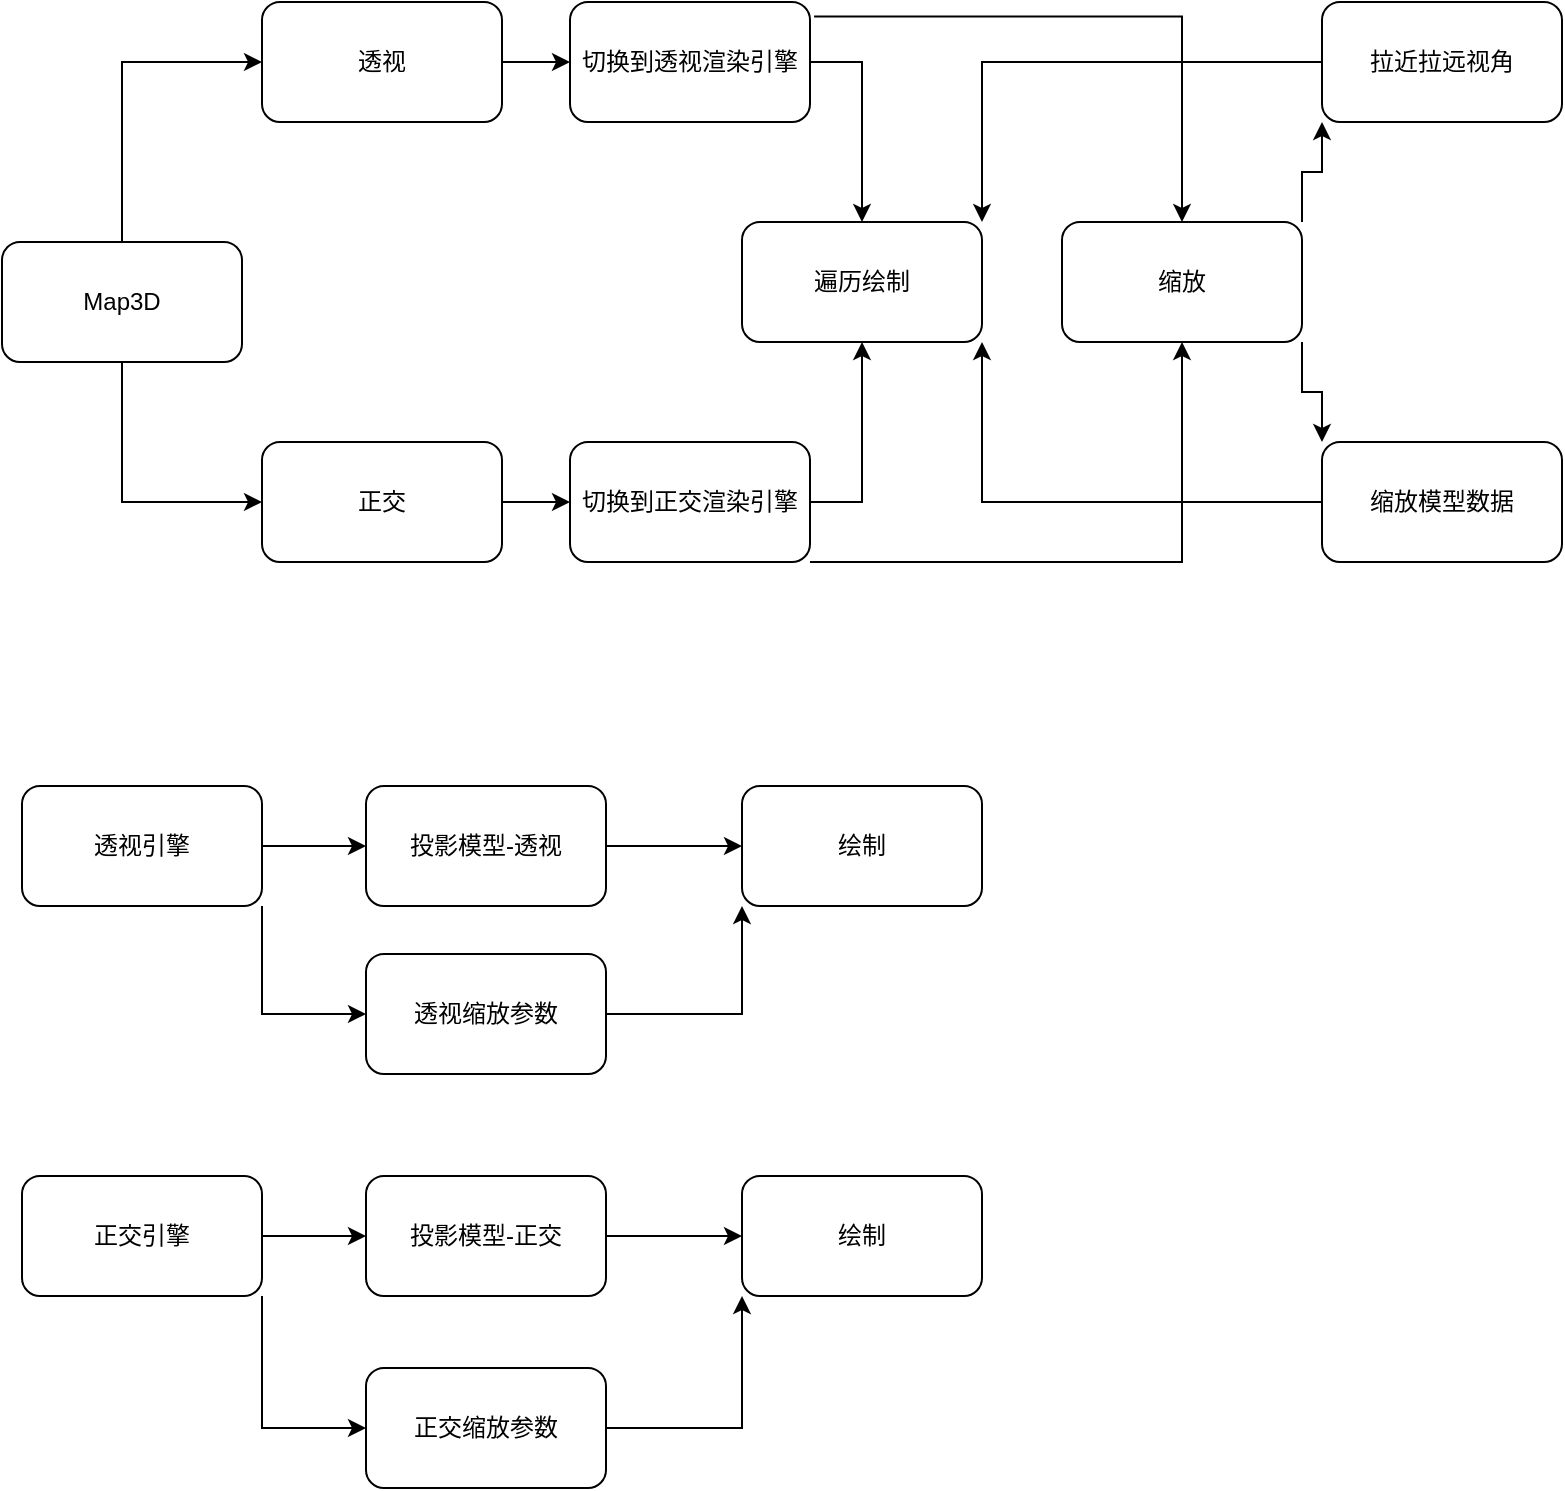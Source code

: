 <mxfile version="21.0.8" type="github">
  <diagram name="第 1 页" id="uBfMxkbvfdgbgOhgJpBx">
    <mxGraphModel dx="983" dy="424" grid="0" gridSize="10" guides="1" tooltips="1" connect="1" arrows="1" fold="1" page="1" pageScale="1" pageWidth="827" pageHeight="1169" math="0" shadow="0">
      <root>
        <mxCell id="0" />
        <mxCell id="1" parent="0" />
        <mxCell id="19eJ6WoHVCUDTKyFD7kp-9" style="edgeStyle=orthogonalEdgeStyle;rounded=0;orthogonalLoop=1;jettySize=auto;html=1;exitX=1;exitY=0.5;exitDx=0;exitDy=0;entryX=0;entryY=0.5;entryDx=0;entryDy=0;" edge="1" parent="1" source="19eJ6WoHVCUDTKyFD7kp-1" target="19eJ6WoHVCUDTKyFD7kp-8">
          <mxGeometry relative="1" as="geometry" />
        </mxCell>
        <mxCell id="19eJ6WoHVCUDTKyFD7kp-1" value="透视" style="rounded=1;whiteSpace=wrap;html=1;" vertex="1" parent="1">
          <mxGeometry x="140" y="40" width="120" height="60" as="geometry" />
        </mxCell>
        <mxCell id="19eJ6WoHVCUDTKyFD7kp-11" style="edgeStyle=orthogonalEdgeStyle;rounded=0;orthogonalLoop=1;jettySize=auto;html=1;exitX=1;exitY=0.5;exitDx=0;exitDy=0;entryX=0;entryY=0.5;entryDx=0;entryDy=0;" edge="1" parent="1" source="19eJ6WoHVCUDTKyFD7kp-2" target="19eJ6WoHVCUDTKyFD7kp-10">
          <mxGeometry relative="1" as="geometry" />
        </mxCell>
        <mxCell id="19eJ6WoHVCUDTKyFD7kp-2" value="正交" style="rounded=1;whiteSpace=wrap;html=1;" vertex="1" parent="1">
          <mxGeometry x="140" y="260" width="120" height="60" as="geometry" />
        </mxCell>
        <mxCell id="19eJ6WoHVCUDTKyFD7kp-6" style="edgeStyle=orthogonalEdgeStyle;rounded=0;orthogonalLoop=1;jettySize=auto;html=1;exitX=0.5;exitY=0;exitDx=0;exitDy=0;entryX=0;entryY=0.5;entryDx=0;entryDy=0;" edge="1" parent="1" source="19eJ6WoHVCUDTKyFD7kp-5" target="19eJ6WoHVCUDTKyFD7kp-1">
          <mxGeometry relative="1" as="geometry" />
        </mxCell>
        <mxCell id="19eJ6WoHVCUDTKyFD7kp-7" style="edgeStyle=orthogonalEdgeStyle;rounded=0;orthogonalLoop=1;jettySize=auto;html=1;exitX=0.5;exitY=1;exitDx=0;exitDy=0;entryX=0;entryY=0.5;entryDx=0;entryDy=0;" edge="1" parent="1" source="19eJ6WoHVCUDTKyFD7kp-5" target="19eJ6WoHVCUDTKyFD7kp-2">
          <mxGeometry relative="1" as="geometry" />
        </mxCell>
        <mxCell id="19eJ6WoHVCUDTKyFD7kp-5" value="Map3D" style="rounded=1;whiteSpace=wrap;html=1;" vertex="1" parent="1">
          <mxGeometry x="10" y="160" width="120" height="60" as="geometry" />
        </mxCell>
        <mxCell id="19eJ6WoHVCUDTKyFD7kp-13" style="edgeStyle=orthogonalEdgeStyle;rounded=0;orthogonalLoop=1;jettySize=auto;html=1;exitX=1;exitY=0.5;exitDx=0;exitDy=0;" edge="1" parent="1" source="19eJ6WoHVCUDTKyFD7kp-8" target="19eJ6WoHVCUDTKyFD7kp-12">
          <mxGeometry relative="1" as="geometry" />
        </mxCell>
        <mxCell id="19eJ6WoHVCUDTKyFD7kp-16" style="edgeStyle=orthogonalEdgeStyle;rounded=0;orthogonalLoop=1;jettySize=auto;html=1;exitX=1.017;exitY=0.121;exitDx=0;exitDy=0;exitPerimeter=0;" edge="1" parent="1" source="19eJ6WoHVCUDTKyFD7kp-8" target="19eJ6WoHVCUDTKyFD7kp-15">
          <mxGeometry relative="1" as="geometry" />
        </mxCell>
        <mxCell id="19eJ6WoHVCUDTKyFD7kp-8" value="切换到透视渲染引擎" style="rounded=1;whiteSpace=wrap;html=1;" vertex="1" parent="1">
          <mxGeometry x="294" y="40" width="120" height="60" as="geometry" />
        </mxCell>
        <mxCell id="19eJ6WoHVCUDTKyFD7kp-14" style="edgeStyle=orthogonalEdgeStyle;rounded=0;orthogonalLoop=1;jettySize=auto;html=1;exitX=1;exitY=0.5;exitDx=0;exitDy=0;entryX=0.5;entryY=1;entryDx=0;entryDy=0;" edge="1" parent="1" source="19eJ6WoHVCUDTKyFD7kp-10" target="19eJ6WoHVCUDTKyFD7kp-12">
          <mxGeometry relative="1" as="geometry" />
        </mxCell>
        <mxCell id="19eJ6WoHVCUDTKyFD7kp-34" style="edgeStyle=orthogonalEdgeStyle;rounded=0;orthogonalLoop=1;jettySize=auto;html=1;exitX=1;exitY=1;exitDx=0;exitDy=0;entryX=0.5;entryY=1;entryDx=0;entryDy=0;" edge="1" parent="1" source="19eJ6WoHVCUDTKyFD7kp-10" target="19eJ6WoHVCUDTKyFD7kp-15">
          <mxGeometry relative="1" as="geometry">
            <Array as="points">
              <mxPoint x="600" y="320" />
            </Array>
          </mxGeometry>
        </mxCell>
        <mxCell id="19eJ6WoHVCUDTKyFD7kp-10" value="切换到正交渲染引擎" style="rounded=1;whiteSpace=wrap;html=1;" vertex="1" parent="1">
          <mxGeometry x="294" y="260" width="120" height="60" as="geometry" />
        </mxCell>
        <mxCell id="19eJ6WoHVCUDTKyFD7kp-12" value="遍历绘制" style="rounded=1;whiteSpace=wrap;html=1;" vertex="1" parent="1">
          <mxGeometry x="380" y="150" width="120" height="60" as="geometry" />
        </mxCell>
        <mxCell id="19eJ6WoHVCUDTKyFD7kp-25" style="edgeStyle=orthogonalEdgeStyle;rounded=0;orthogonalLoop=1;jettySize=auto;html=1;exitX=1;exitY=1;exitDx=0;exitDy=0;entryX=0;entryY=0;entryDx=0;entryDy=0;" edge="1" parent="1" source="19eJ6WoHVCUDTKyFD7kp-15" target="19eJ6WoHVCUDTKyFD7kp-22">
          <mxGeometry relative="1" as="geometry" />
        </mxCell>
        <mxCell id="19eJ6WoHVCUDTKyFD7kp-27" style="edgeStyle=orthogonalEdgeStyle;rounded=0;orthogonalLoop=1;jettySize=auto;html=1;exitX=1;exitY=0;exitDx=0;exitDy=0;entryX=0;entryY=1;entryDx=0;entryDy=0;" edge="1" parent="1" source="19eJ6WoHVCUDTKyFD7kp-15" target="19eJ6WoHVCUDTKyFD7kp-17">
          <mxGeometry relative="1" as="geometry" />
        </mxCell>
        <mxCell id="19eJ6WoHVCUDTKyFD7kp-15" value="缩放" style="rounded=1;whiteSpace=wrap;html=1;" vertex="1" parent="1">
          <mxGeometry x="540" y="150" width="120" height="60" as="geometry" />
        </mxCell>
        <mxCell id="19eJ6WoHVCUDTKyFD7kp-30" style="edgeStyle=orthogonalEdgeStyle;rounded=0;orthogonalLoop=1;jettySize=auto;html=1;exitX=0;exitY=0.5;exitDx=0;exitDy=0;entryX=1;entryY=0;entryDx=0;entryDy=0;" edge="1" parent="1" source="19eJ6WoHVCUDTKyFD7kp-17" target="19eJ6WoHVCUDTKyFD7kp-12">
          <mxGeometry relative="1" as="geometry" />
        </mxCell>
        <mxCell id="19eJ6WoHVCUDTKyFD7kp-17" value="拉近拉远视角" style="rounded=1;whiteSpace=wrap;html=1;" vertex="1" parent="1">
          <mxGeometry x="670" y="40" width="120" height="60" as="geometry" />
        </mxCell>
        <mxCell id="19eJ6WoHVCUDTKyFD7kp-31" style="edgeStyle=orthogonalEdgeStyle;rounded=0;orthogonalLoop=1;jettySize=auto;html=1;exitX=0;exitY=0.5;exitDx=0;exitDy=0;entryX=1;entryY=1;entryDx=0;entryDy=0;" edge="1" parent="1" source="19eJ6WoHVCUDTKyFD7kp-22" target="19eJ6WoHVCUDTKyFD7kp-12">
          <mxGeometry relative="1" as="geometry" />
        </mxCell>
        <mxCell id="19eJ6WoHVCUDTKyFD7kp-22" value="缩放模型数据" style="rounded=1;whiteSpace=wrap;html=1;" vertex="1" parent="1">
          <mxGeometry x="670" y="260" width="120" height="60" as="geometry" />
        </mxCell>
        <mxCell id="19eJ6WoHVCUDTKyFD7kp-38" style="edgeStyle=orthogonalEdgeStyle;rounded=0;orthogonalLoop=1;jettySize=auto;html=1;exitX=1;exitY=0.5;exitDx=0;exitDy=0;entryX=0;entryY=0.5;entryDx=0;entryDy=0;" edge="1" parent="1" source="19eJ6WoHVCUDTKyFD7kp-35" target="19eJ6WoHVCUDTKyFD7kp-37">
          <mxGeometry relative="1" as="geometry" />
        </mxCell>
        <mxCell id="19eJ6WoHVCUDTKyFD7kp-45" style="edgeStyle=orthogonalEdgeStyle;rounded=0;orthogonalLoop=1;jettySize=auto;html=1;exitX=1;exitY=1;exitDx=0;exitDy=0;entryX=0;entryY=0.5;entryDx=0;entryDy=0;" edge="1" parent="1" source="19eJ6WoHVCUDTKyFD7kp-35" target="19eJ6WoHVCUDTKyFD7kp-41">
          <mxGeometry relative="1" as="geometry" />
        </mxCell>
        <mxCell id="19eJ6WoHVCUDTKyFD7kp-35" value="透视引擎" style="rounded=1;whiteSpace=wrap;html=1;" vertex="1" parent="1">
          <mxGeometry x="20" y="432" width="120" height="60" as="geometry" />
        </mxCell>
        <mxCell id="19eJ6WoHVCUDTKyFD7kp-40" style="edgeStyle=orthogonalEdgeStyle;rounded=0;orthogonalLoop=1;jettySize=auto;html=1;exitX=1;exitY=0.5;exitDx=0;exitDy=0;" edge="1" parent="1" source="19eJ6WoHVCUDTKyFD7kp-36" target="19eJ6WoHVCUDTKyFD7kp-39">
          <mxGeometry relative="1" as="geometry" />
        </mxCell>
        <mxCell id="19eJ6WoHVCUDTKyFD7kp-47" style="edgeStyle=orthogonalEdgeStyle;rounded=0;orthogonalLoop=1;jettySize=auto;html=1;exitX=1;exitY=1;exitDx=0;exitDy=0;entryX=0;entryY=0.5;entryDx=0;entryDy=0;" edge="1" parent="1" source="19eJ6WoHVCUDTKyFD7kp-36" target="19eJ6WoHVCUDTKyFD7kp-44">
          <mxGeometry relative="1" as="geometry" />
        </mxCell>
        <mxCell id="19eJ6WoHVCUDTKyFD7kp-36" value="正交引擎" style="rounded=1;whiteSpace=wrap;html=1;" vertex="1" parent="1">
          <mxGeometry x="20" y="627" width="120" height="60" as="geometry" />
        </mxCell>
        <mxCell id="19eJ6WoHVCUDTKyFD7kp-43" style="edgeStyle=orthogonalEdgeStyle;rounded=0;orthogonalLoop=1;jettySize=auto;html=1;exitX=1;exitY=0.5;exitDx=0;exitDy=0;entryX=0;entryY=0.5;entryDx=0;entryDy=0;" edge="1" parent="1" source="19eJ6WoHVCUDTKyFD7kp-37" target="19eJ6WoHVCUDTKyFD7kp-42">
          <mxGeometry relative="1" as="geometry" />
        </mxCell>
        <mxCell id="19eJ6WoHVCUDTKyFD7kp-37" value="投影模型-透视" style="rounded=1;whiteSpace=wrap;html=1;" vertex="1" parent="1">
          <mxGeometry x="192" y="432" width="120" height="60" as="geometry" />
        </mxCell>
        <mxCell id="19eJ6WoHVCUDTKyFD7kp-49" style="edgeStyle=orthogonalEdgeStyle;rounded=0;orthogonalLoop=1;jettySize=auto;html=1;exitX=1;exitY=0.5;exitDx=0;exitDy=0;" edge="1" parent="1" source="19eJ6WoHVCUDTKyFD7kp-39" target="19eJ6WoHVCUDTKyFD7kp-48">
          <mxGeometry relative="1" as="geometry" />
        </mxCell>
        <mxCell id="19eJ6WoHVCUDTKyFD7kp-39" value="投影模型-正交" style="rounded=1;whiteSpace=wrap;html=1;" vertex="1" parent="1">
          <mxGeometry x="192" y="627" width="120" height="60" as="geometry" />
        </mxCell>
        <mxCell id="19eJ6WoHVCUDTKyFD7kp-46" style="edgeStyle=orthogonalEdgeStyle;rounded=0;orthogonalLoop=1;jettySize=auto;html=1;exitX=1;exitY=0.5;exitDx=0;exitDy=0;entryX=0;entryY=1;entryDx=0;entryDy=0;" edge="1" parent="1" source="19eJ6WoHVCUDTKyFD7kp-41" target="19eJ6WoHVCUDTKyFD7kp-42">
          <mxGeometry relative="1" as="geometry" />
        </mxCell>
        <mxCell id="19eJ6WoHVCUDTKyFD7kp-41" value="透视缩放参数" style="rounded=1;whiteSpace=wrap;html=1;" vertex="1" parent="1">
          <mxGeometry x="192" y="516" width="120" height="60" as="geometry" />
        </mxCell>
        <mxCell id="19eJ6WoHVCUDTKyFD7kp-42" value="绘制" style="rounded=1;whiteSpace=wrap;html=1;" vertex="1" parent="1">
          <mxGeometry x="380" y="432" width="120" height="60" as="geometry" />
        </mxCell>
        <mxCell id="19eJ6WoHVCUDTKyFD7kp-53" style="edgeStyle=orthogonalEdgeStyle;rounded=0;orthogonalLoop=1;jettySize=auto;html=1;exitX=1;exitY=0.5;exitDx=0;exitDy=0;entryX=0;entryY=1;entryDx=0;entryDy=0;" edge="1" parent="1" source="19eJ6WoHVCUDTKyFD7kp-44" target="19eJ6WoHVCUDTKyFD7kp-48">
          <mxGeometry relative="1" as="geometry" />
        </mxCell>
        <mxCell id="19eJ6WoHVCUDTKyFD7kp-44" value="正交缩放参数" style="rounded=1;whiteSpace=wrap;html=1;" vertex="1" parent="1">
          <mxGeometry x="192" y="723" width="120" height="60" as="geometry" />
        </mxCell>
        <mxCell id="19eJ6WoHVCUDTKyFD7kp-48" value="绘制" style="rounded=1;whiteSpace=wrap;html=1;" vertex="1" parent="1">
          <mxGeometry x="380" y="627" width="120" height="60" as="geometry" />
        </mxCell>
      </root>
    </mxGraphModel>
  </diagram>
</mxfile>
